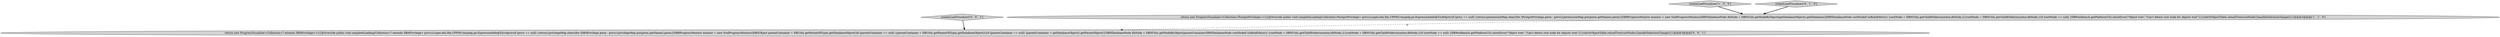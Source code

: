 digraph {
3 [style = filled, label = "createLoadVisualizer['0', '0', '1']", fillcolor = lightgray, shape = diamond image = "AAA0AAABBB3BBB"];
0 [style = filled, label = "createLoadVisualizer['1', '0', '0']", fillcolor = lightgray, shape = diamond image = "AAA0AAABBB1BBB"];
4 [style = filled, label = "return new ProgressVisualizer<Collection<? extends DBAPrivilege>>(){@Override public void completeLoading(Collection<? extends DBAPrivilege> privs){super.edu.fdu.CPPDG.tinypdg.pe.ExpressionInfo@52ccdprivsif (privs == null) {return}privilegeMap.clear()for (DBAPrivilege perm : privs){privilegeMap.put(perm.getName(),perm)}DBRProgressMonitor monitor = new VoidProgressMonitor()DBSObject parentContainer = DBUtils.getParentOfType(,getDatabaseObject())if (parentContainer == null) {parentContainer = DBUtils.getParentOfType(,getDatabaseObject())}if (parentContainer == null) {parentContainer = getDatabaseObject().getParentObject()}DBNDatabaseNode dbNode = DBNUtils.getNodeByObject(parentContainer)DBNDatabaseNode rootNodeif (isRoleEditor()) {rootNode = DBNUtils.getChildFolder(monitor,dbNode,)}{rootNode = DBNUtils.getChildFolder(monitor,dbNode,)}if (rootNode == null) {DBWorkbench.getPlatformUI().showError(\"Object tree\",\"Can't detect root node for objects tree\")}{roleOrObjectTable.reloadTree(rootNode)}handleSelectionChange()}}@@@3@@@['0', '0', '1']", fillcolor = lightgray, shape = ellipse image = "AAA0AAABBB3BBB"];
2 [style = filled, label = "createLoadVisualizer['0', '1', '0']", fillcolor = lightgray, shape = diamond image = "AAA0AAABBB2BBB"];
1 [style = filled, label = "return new ProgressVisualizer<Collection<PostgrePrivilege>>(){@Override public void completeLoading(Collection<PostgrePrivilege> privs){super.edu.fdu.CPPDG.tinypdg.pe.ExpressionInfo@52c60privsif (privs == null) {return}permissionMap.clear()for (PostgrePrivilege perm : privs){permissionMap.put(perm.getName(),perm)}DBRProgressMonitor monitor = new VoidProgressMonitor()DBNDatabaseNode dbNode = DBNUtils.getNodeByObject(getDatabaseObject().getDatabase())DBNDatabaseNode rootNodeif (isRoleEditor()) {rootNode = DBNUtils.getChildFolder(monitor,dbNode,)}{rootNode = DBNUtils.getChildFolder(monitor,dbNode,)}if (rootNode == null) {DBWorkbench.getPlatformUI().showError(\"Object tree\",\"Can't detect root node for objects tree\")}{roleOrObjectTable.reloadTree(rootNode)}handleSelectionChange()}}@@@3@@@['1', '1', '0']", fillcolor = lightgray, shape = ellipse image = "AAA0AAABBB1BBB"];
1->4 [style = dashed, label="0"];
2->1 [style = bold, label=""];
3->4 [style = bold, label=""];
0->1 [style = bold, label=""];
}
